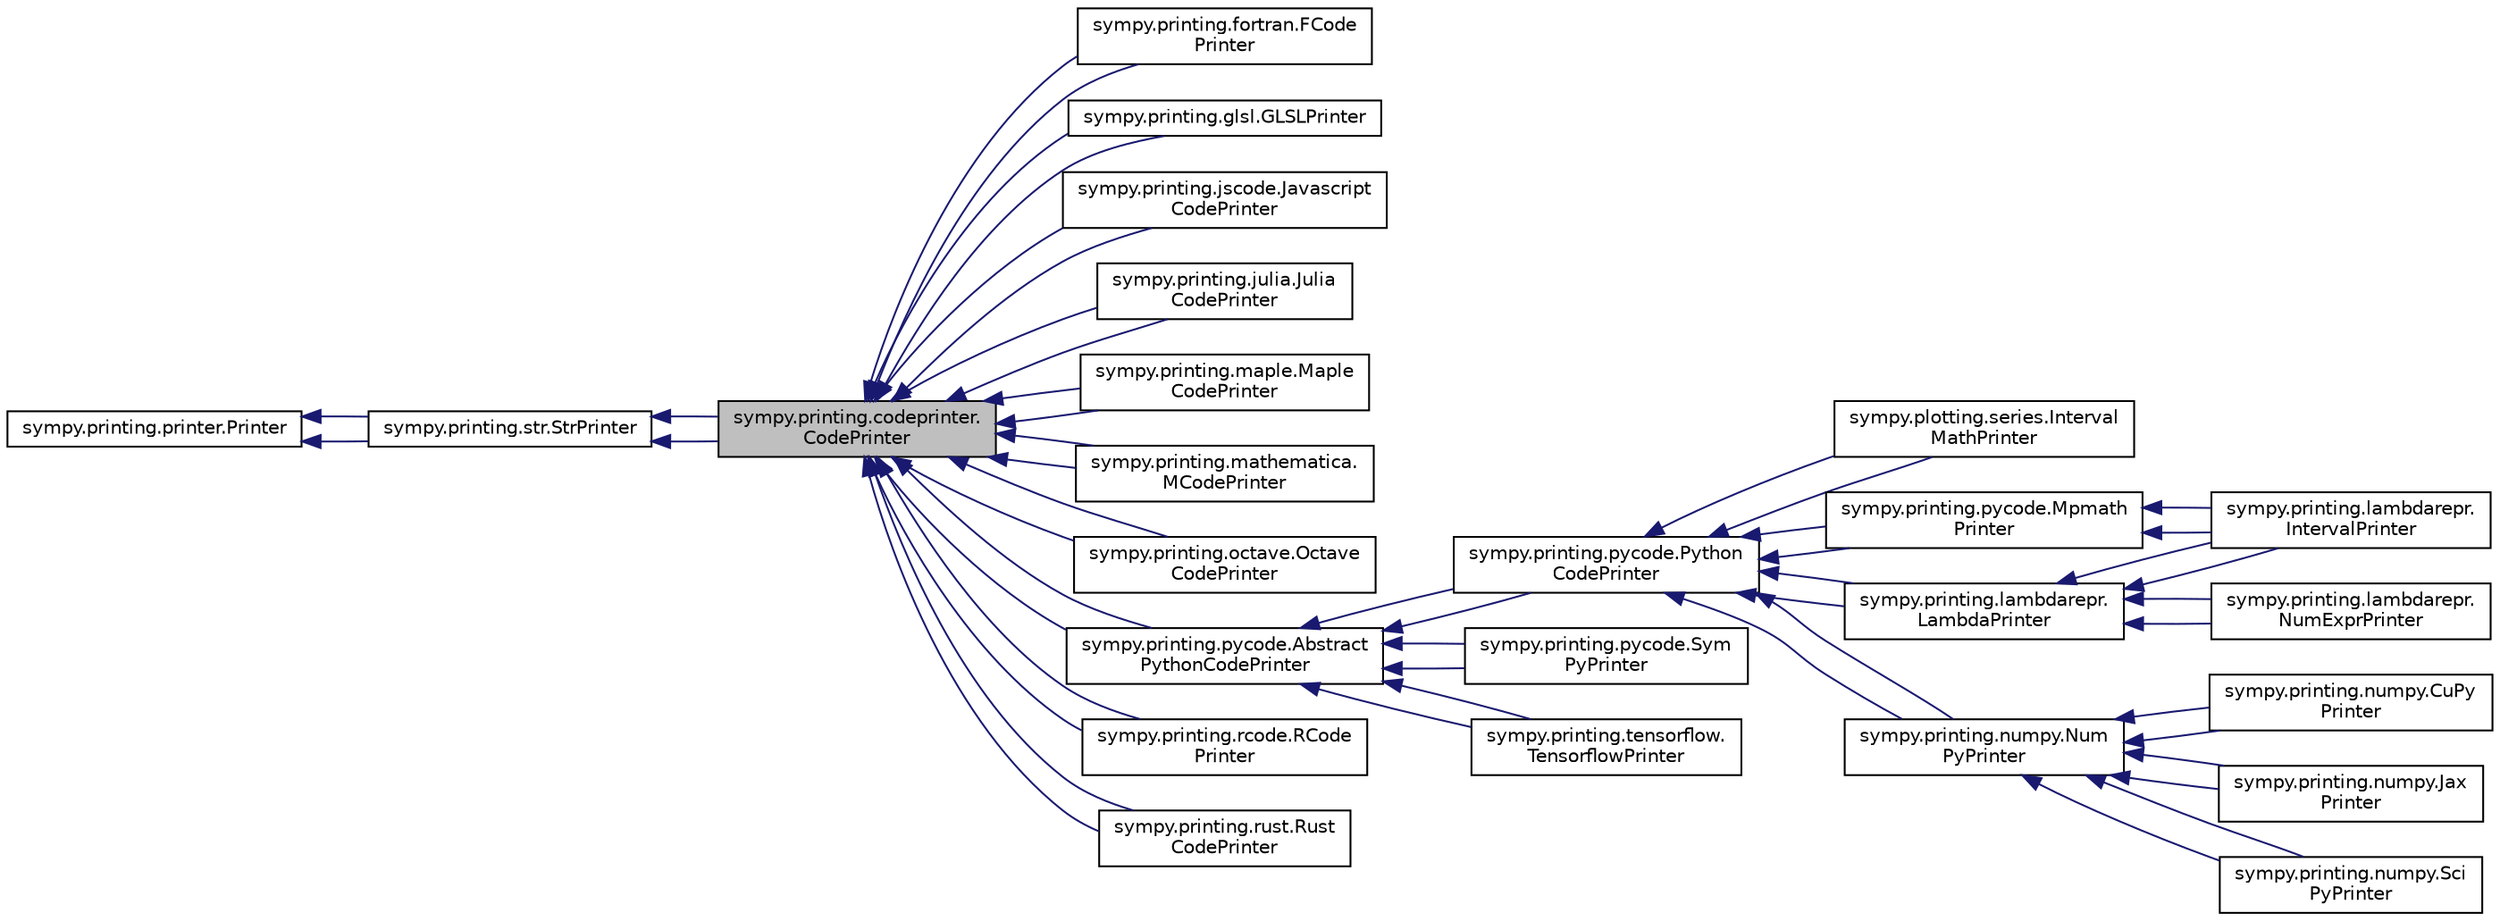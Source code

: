 digraph "sympy.printing.codeprinter.CodePrinter"
{
 // LATEX_PDF_SIZE
  edge [fontname="Helvetica",fontsize="10",labelfontname="Helvetica",labelfontsize="10"];
  node [fontname="Helvetica",fontsize="10",shape=record];
  rankdir="LR";
  Node1 [label="sympy.printing.codeprinter.\lCodePrinter",height=0.2,width=0.4,color="black", fillcolor="grey75", style="filled", fontcolor="black",tooltip=" "];
  Node2 -> Node1 [dir="back",color="midnightblue",fontsize="10",style="solid",fontname="Helvetica"];
  Node2 [label="sympy.printing.str.StrPrinter",height=0.2,width=0.4,color="black", fillcolor="white", style="filled",URL="$classsympy_1_1printing_1_1str_1_1StrPrinter.html",tooltip=" "];
  Node3 -> Node2 [dir="back",color="midnightblue",fontsize="10",style="solid",fontname="Helvetica"];
  Node3 [label="sympy.printing.printer.Printer",height=0.2,width=0.4,color="black", fillcolor="white", style="filled",URL="$classsympy_1_1printing_1_1printer_1_1Printer.html",tooltip=" "];
  Node3 -> Node2 [dir="back",color="midnightblue",fontsize="10",style="solid",fontname="Helvetica"];
  Node2 -> Node1 [dir="back",color="midnightblue",fontsize="10",style="solid",fontname="Helvetica"];
  Node1 -> Node4 [dir="back",color="midnightblue",fontsize="10",style="solid",fontname="Helvetica"];
  Node4 [label="sympy.printing.fortran.FCode\lPrinter",height=0.2,width=0.4,color="black", fillcolor="white", style="filled",URL="$classsympy_1_1printing_1_1fortran_1_1FCodePrinter.html",tooltip=" "];
  Node1 -> Node4 [dir="back",color="midnightblue",fontsize="10",style="solid",fontname="Helvetica"];
  Node1 -> Node5 [dir="back",color="midnightblue",fontsize="10",style="solid",fontname="Helvetica"];
  Node5 [label="sympy.printing.glsl.GLSLPrinter",height=0.2,width=0.4,color="black", fillcolor="white", style="filled",URL="$classsympy_1_1printing_1_1glsl_1_1GLSLPrinter.html",tooltip=" "];
  Node1 -> Node5 [dir="back",color="midnightblue",fontsize="10",style="solid",fontname="Helvetica"];
  Node1 -> Node6 [dir="back",color="midnightblue",fontsize="10",style="solid",fontname="Helvetica"];
  Node6 [label="sympy.printing.jscode.Javascript\lCodePrinter",height=0.2,width=0.4,color="black", fillcolor="white", style="filled",URL="$classsympy_1_1printing_1_1jscode_1_1JavascriptCodePrinter.html",tooltip=" "];
  Node1 -> Node6 [dir="back",color="midnightblue",fontsize="10",style="solid",fontname="Helvetica"];
  Node1 -> Node7 [dir="back",color="midnightblue",fontsize="10",style="solid",fontname="Helvetica"];
  Node7 [label="sympy.printing.julia.Julia\lCodePrinter",height=0.2,width=0.4,color="black", fillcolor="white", style="filled",URL="$classsympy_1_1printing_1_1julia_1_1JuliaCodePrinter.html",tooltip=" "];
  Node1 -> Node7 [dir="back",color="midnightblue",fontsize="10",style="solid",fontname="Helvetica"];
  Node1 -> Node8 [dir="back",color="midnightblue",fontsize="10",style="solid",fontname="Helvetica"];
  Node8 [label="sympy.printing.maple.Maple\lCodePrinter",height=0.2,width=0.4,color="black", fillcolor="white", style="filled",URL="$classsympy_1_1printing_1_1maple_1_1MapleCodePrinter.html",tooltip=" "];
  Node1 -> Node8 [dir="back",color="midnightblue",fontsize="10",style="solid",fontname="Helvetica"];
  Node1 -> Node9 [dir="back",color="midnightblue",fontsize="10",style="solid",fontname="Helvetica"];
  Node9 [label="sympy.printing.mathematica.\lMCodePrinter",height=0.2,width=0.4,color="black", fillcolor="white", style="filled",URL="$classsympy_1_1printing_1_1mathematica_1_1MCodePrinter.html",tooltip=" "];
  Node1 -> Node9 [dir="back",color="midnightblue",fontsize="10",style="solid",fontname="Helvetica"];
  Node1 -> Node10 [dir="back",color="midnightblue",fontsize="10",style="solid",fontname="Helvetica"];
  Node10 [label="sympy.printing.octave.Octave\lCodePrinter",height=0.2,width=0.4,color="black", fillcolor="white", style="filled",URL="$classsympy_1_1printing_1_1octave_1_1OctaveCodePrinter.html",tooltip=" "];
  Node1 -> Node10 [dir="back",color="midnightblue",fontsize="10",style="solid",fontname="Helvetica"];
  Node1 -> Node11 [dir="back",color="midnightblue",fontsize="10",style="solid",fontname="Helvetica"];
  Node11 [label="sympy.printing.pycode.Abstract\lPythonCodePrinter",height=0.2,width=0.4,color="black", fillcolor="white", style="filled",URL="$classsympy_1_1printing_1_1pycode_1_1AbstractPythonCodePrinter.html",tooltip=" "];
  Node11 -> Node12 [dir="back",color="midnightblue",fontsize="10",style="solid",fontname="Helvetica"];
  Node12 [label="sympy.printing.pycode.Python\lCodePrinter",height=0.2,width=0.4,color="black", fillcolor="white", style="filled",URL="$classsympy_1_1printing_1_1pycode_1_1PythonCodePrinter.html",tooltip=" "];
  Node12 -> Node13 [dir="back",color="midnightblue",fontsize="10",style="solid",fontname="Helvetica"];
  Node13 [label="sympy.plotting.series.Interval\lMathPrinter",height=0.2,width=0.4,color="black", fillcolor="white", style="filled",URL="$classsympy_1_1plotting_1_1series_1_1IntervalMathPrinter.html",tooltip=" "];
  Node12 -> Node13 [dir="back",color="midnightblue",fontsize="10",style="solid",fontname="Helvetica"];
  Node12 -> Node14 [dir="back",color="midnightblue",fontsize="10",style="solid",fontname="Helvetica"];
  Node14 [label="sympy.printing.lambdarepr.\lLambdaPrinter",height=0.2,width=0.4,color="black", fillcolor="white", style="filled",URL="$classsympy_1_1printing_1_1lambdarepr_1_1LambdaPrinter.html",tooltip=" "];
  Node14 -> Node15 [dir="back",color="midnightblue",fontsize="10",style="solid",fontname="Helvetica"];
  Node15 [label="sympy.printing.lambdarepr.\lIntervalPrinter",height=0.2,width=0.4,color="black", fillcolor="white", style="filled",URL="$classsympy_1_1printing_1_1lambdarepr_1_1IntervalPrinter.html",tooltip=" "];
  Node14 -> Node15 [dir="back",color="midnightblue",fontsize="10",style="solid",fontname="Helvetica"];
  Node14 -> Node16 [dir="back",color="midnightblue",fontsize="10",style="solid",fontname="Helvetica"];
  Node16 [label="sympy.printing.lambdarepr.\lNumExprPrinter",height=0.2,width=0.4,color="black", fillcolor="white", style="filled",URL="$classsympy_1_1printing_1_1lambdarepr_1_1NumExprPrinter.html",tooltip=" "];
  Node14 -> Node16 [dir="back",color="midnightblue",fontsize="10",style="solid",fontname="Helvetica"];
  Node12 -> Node14 [dir="back",color="midnightblue",fontsize="10",style="solid",fontname="Helvetica"];
  Node12 -> Node17 [dir="back",color="midnightblue",fontsize="10",style="solid",fontname="Helvetica"];
  Node17 [label="sympy.printing.numpy.Num\lPyPrinter",height=0.2,width=0.4,color="black", fillcolor="white", style="filled",URL="$classsympy_1_1printing_1_1numpy_1_1NumPyPrinter.html",tooltip=" "];
  Node17 -> Node18 [dir="back",color="midnightblue",fontsize="10",style="solid",fontname="Helvetica"];
  Node18 [label="sympy.printing.numpy.CuPy\lPrinter",height=0.2,width=0.4,color="black", fillcolor="white", style="filled",URL="$classsympy_1_1printing_1_1numpy_1_1CuPyPrinter.html",tooltip=" "];
  Node17 -> Node18 [dir="back",color="midnightblue",fontsize="10",style="solid",fontname="Helvetica"];
  Node17 -> Node19 [dir="back",color="midnightblue",fontsize="10",style="solid",fontname="Helvetica"];
  Node19 [label="sympy.printing.numpy.Jax\lPrinter",height=0.2,width=0.4,color="black", fillcolor="white", style="filled",URL="$classsympy_1_1printing_1_1numpy_1_1JaxPrinter.html",tooltip=" "];
  Node17 -> Node19 [dir="back",color="midnightblue",fontsize="10",style="solid",fontname="Helvetica"];
  Node17 -> Node20 [dir="back",color="midnightblue",fontsize="10",style="solid",fontname="Helvetica"];
  Node20 [label="sympy.printing.numpy.Sci\lPyPrinter",height=0.2,width=0.4,color="black", fillcolor="white", style="filled",URL="$classsympy_1_1printing_1_1numpy_1_1SciPyPrinter.html",tooltip=" "];
  Node17 -> Node20 [dir="back",color="midnightblue",fontsize="10",style="solid",fontname="Helvetica"];
  Node12 -> Node17 [dir="back",color="midnightblue",fontsize="10",style="solid",fontname="Helvetica"];
  Node12 -> Node21 [dir="back",color="midnightblue",fontsize="10",style="solid",fontname="Helvetica"];
  Node21 [label="sympy.printing.pycode.Mpmath\lPrinter",height=0.2,width=0.4,color="black", fillcolor="white", style="filled",URL="$classsympy_1_1printing_1_1pycode_1_1MpmathPrinter.html",tooltip=" "];
  Node21 -> Node15 [dir="back",color="midnightblue",fontsize="10",style="solid",fontname="Helvetica"];
  Node21 -> Node15 [dir="back",color="midnightblue",fontsize="10",style="solid",fontname="Helvetica"];
  Node12 -> Node21 [dir="back",color="midnightblue",fontsize="10",style="solid",fontname="Helvetica"];
  Node11 -> Node12 [dir="back",color="midnightblue",fontsize="10",style="solid",fontname="Helvetica"];
  Node11 -> Node22 [dir="back",color="midnightblue",fontsize="10",style="solid",fontname="Helvetica"];
  Node22 [label="sympy.printing.pycode.Sym\lPyPrinter",height=0.2,width=0.4,color="black", fillcolor="white", style="filled",URL="$classsympy_1_1printing_1_1pycode_1_1SymPyPrinter.html",tooltip=" "];
  Node11 -> Node22 [dir="back",color="midnightblue",fontsize="10",style="solid",fontname="Helvetica"];
  Node11 -> Node23 [dir="back",color="midnightblue",fontsize="10",style="solid",fontname="Helvetica"];
  Node23 [label="sympy.printing.tensorflow.\lTensorflowPrinter",height=0.2,width=0.4,color="black", fillcolor="white", style="filled",URL="$classsympy_1_1printing_1_1tensorflow_1_1TensorflowPrinter.html",tooltip=" "];
  Node11 -> Node23 [dir="back",color="midnightblue",fontsize="10",style="solid",fontname="Helvetica"];
  Node1 -> Node11 [dir="back",color="midnightblue",fontsize="10",style="solid",fontname="Helvetica"];
  Node1 -> Node24 [dir="back",color="midnightblue",fontsize="10",style="solid",fontname="Helvetica"];
  Node24 [label="sympy.printing.rcode.RCode\lPrinter",height=0.2,width=0.4,color="black", fillcolor="white", style="filled",URL="$classsympy_1_1printing_1_1rcode_1_1RCodePrinter.html",tooltip=" "];
  Node1 -> Node24 [dir="back",color="midnightblue",fontsize="10",style="solid",fontname="Helvetica"];
  Node1 -> Node25 [dir="back",color="midnightblue",fontsize="10",style="solid",fontname="Helvetica"];
  Node25 [label="sympy.printing.rust.Rust\lCodePrinter",height=0.2,width=0.4,color="black", fillcolor="white", style="filled",URL="$classsympy_1_1printing_1_1rust_1_1RustCodePrinter.html",tooltip=" "];
  Node1 -> Node25 [dir="back",color="midnightblue",fontsize="10",style="solid",fontname="Helvetica"];
}
